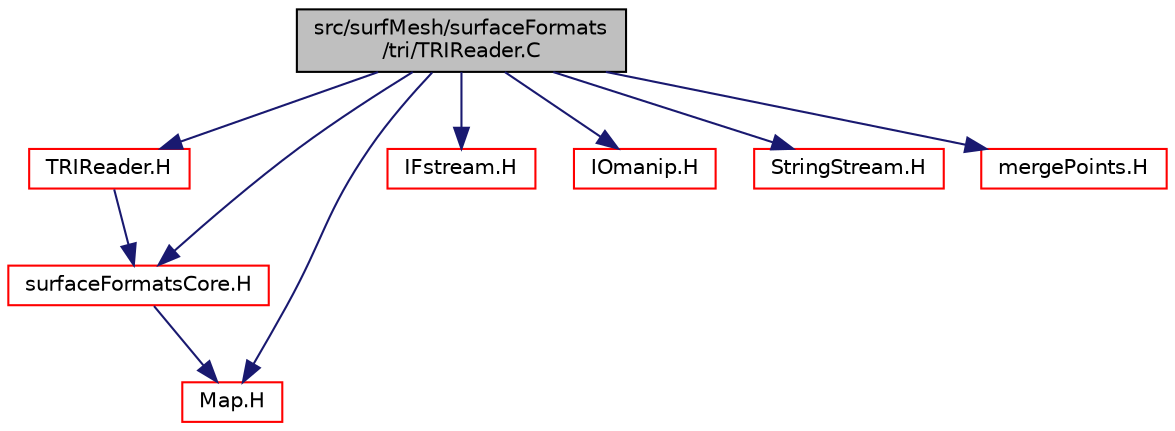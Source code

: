 digraph "src/surfMesh/surfaceFormats/tri/TRIReader.C"
{
  bgcolor="transparent";
  edge [fontname="Helvetica",fontsize="10",labelfontname="Helvetica",labelfontsize="10"];
  node [fontname="Helvetica",fontsize="10",shape=record];
  Node1 [label="src/surfMesh/surfaceFormats\l/tri/TRIReader.C",height=0.2,width=0.4,color="black", fillcolor="grey75", style="filled" fontcolor="black"];
  Node1 -> Node2 [color="midnightblue",fontsize="10",style="solid",fontname="Helvetica"];
  Node2 [label="TRIReader.H",height=0.2,width=0.4,color="red",URL="$TRIReader_8H.html"];
  Node2 -> Node3 [color="midnightblue",fontsize="10",style="solid",fontname="Helvetica"];
  Node3 [label="surfaceFormatsCore.H",height=0.2,width=0.4,color="red",URL="$surfaceFormatsCore_8H.html"];
  Node3 -> Node4 [color="midnightblue",fontsize="10",style="solid",fontname="Helvetica"];
  Node4 [label="Map.H",height=0.2,width=0.4,color="red",URL="$Map_8H.html"];
  Node1 -> Node3 [color="midnightblue",fontsize="10",style="solid",fontname="Helvetica"];
  Node1 -> Node5 [color="midnightblue",fontsize="10",style="solid",fontname="Helvetica"];
  Node5 [label="IFstream.H",height=0.2,width=0.4,color="red",URL="$IFstream_8H.html"];
  Node1 -> Node6 [color="midnightblue",fontsize="10",style="solid",fontname="Helvetica"];
  Node6 [label="IOmanip.H",height=0.2,width=0.4,color="red",URL="$IOmanip_8H.html",tooltip="Istream and Ostream manipulators taking arguments. "];
  Node1 -> Node7 [color="midnightblue",fontsize="10",style="solid",fontname="Helvetica"];
  Node7 [label="StringStream.H",height=0.2,width=0.4,color="red",URL="$StringStream_8H.html",tooltip="Input/output from string buffers. "];
  Node1 -> Node8 [color="midnightblue",fontsize="10",style="solid",fontname="Helvetica"];
  Node8 [label="mergePoints.H",height=0.2,width=0.4,color="red",URL="$mergePoints_8H.html",tooltip="Merge points. See below. "];
  Node1 -> Node4 [color="midnightblue",fontsize="10",style="solid",fontname="Helvetica"];
}
